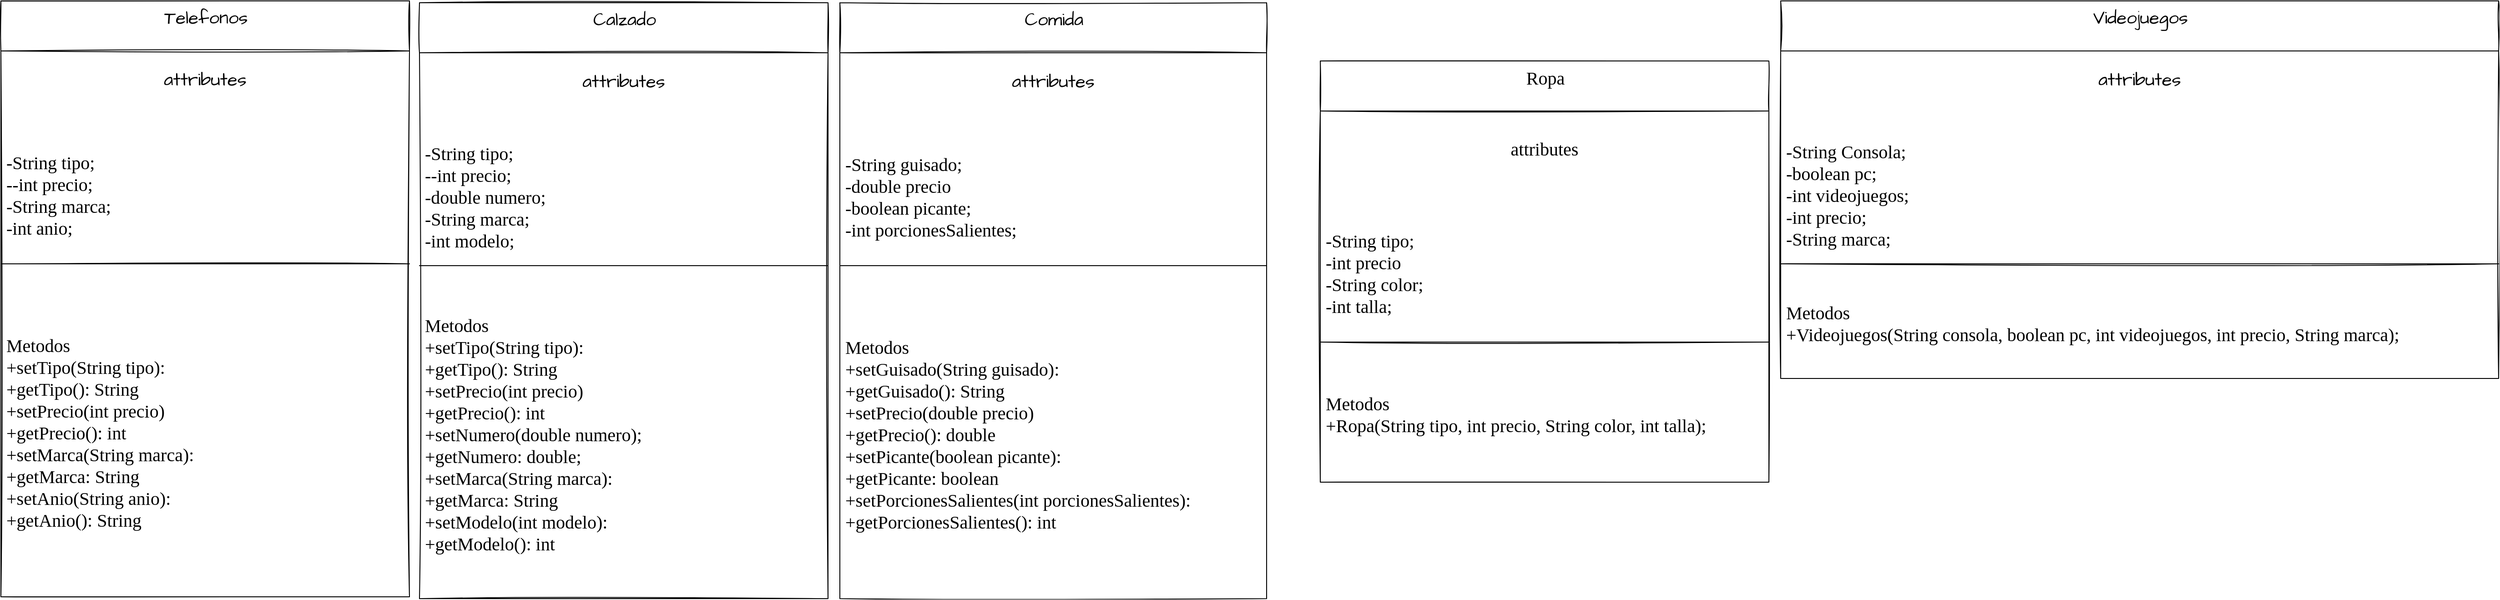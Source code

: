 <mxfile version="15.5.9" type="github">
  <diagram id="2QnwUB2ClqmYAk1SB9Mb" name="Page-1">
    <mxGraphModel dx="820" dy="1906" grid="0" gridSize="10" guides="1" tooltips="1" connect="1" arrows="1" fold="1" page="0" pageScale="1" pageWidth="827" pageHeight="1169" math="0" shadow="0">
      <root>
        <mxCell id="0" />
        <mxCell id="1" parent="0" />
        <mxCell id="I9A92WywnePdPpcuGTqa-11" value="Telefonos" style="swimlane;fontStyle=0;align=center;verticalAlign=top;childLayout=stackLayout;horizontal=1;startSize=55;horizontalStack=0;resizeParent=1;resizeParentMax=0;resizeLast=0;collapsible=0;marginBottom=0;html=1;sketch=1;hachureGap=4;pointerEvents=0;fontFamily=Architects Daughter;fontSource=https%3A%2F%2Ffonts.googleapis.com%2Fcss%3Ffamily%3DArchitects%2BDaughter;fontSize=20;" vertex="1" parent="1">
          <mxGeometry x="618" y="-473" width="449" height="655" as="geometry" />
        </mxCell>
        <mxCell id="I9A92WywnePdPpcuGTqa-12" value="attributes" style="text;html=1;strokeColor=none;fillColor=none;align=center;verticalAlign=middle;spacingLeft=4;spacingRight=4;overflow=hidden;rotatable=0;points=[[0,0.5],[1,0.5]];portConstraint=eastwest;sketch=1;hachureGap=4;pointerEvents=0;fontFamily=Architects Daughter;fontSource=https%3A%2F%2Ffonts.googleapis.com%2Fcss%3Ffamily%3DArchitects%2BDaughter;fontSize=20;" vertex="1" parent="I9A92WywnePdPpcuGTqa-11">
          <mxGeometry y="55" width="449" height="62" as="geometry" />
        </mxCell>
        <mxCell id="I9A92WywnePdPpcuGTqa-13" value="&lt;div&gt;&lt;br&gt;&lt;/div&gt;&lt;div&gt;-String tipo;&lt;/div&gt;&lt;div&gt;--int precio;&lt;/div&gt;&lt;div&gt;-String marca;&lt;/div&gt;&lt;div&gt;-int anio;&lt;br&gt;&lt;/div&gt;" style="text;html=1;strokeColor=none;fillColor=none;align=left;verticalAlign=middle;spacingLeft=4;spacingRight=4;overflow=hidden;rotatable=0;points=[[0,0.5],[1,0.5]];portConstraint=eastwest;sketch=1;hachureGap=4;pointerEvents=0;fontFamily=Comic Sans MS;fontSize=20;" vertex="1" parent="I9A92WywnePdPpcuGTqa-11">
          <mxGeometry y="117" width="449" height="168" as="geometry" />
        </mxCell>
        <mxCell id="I9A92WywnePdPpcuGTqa-16" value="" style="line;strokeWidth=1;fillColor=none;align=left;verticalAlign=middle;spacingTop=-1;spacingLeft=3;spacingRight=3;rotatable=0;labelPosition=right;points=[];portConstraint=eastwest;sketch=1;hachureGap=4;pointerEvents=0;fontFamily=Architects Daughter;fontSource=https%3A%2F%2Ffonts.googleapis.com%2Fcss%3Ffamily%3DArchitects%2BDaughter;fontSize=20;" vertex="1" parent="I9A92WywnePdPpcuGTqa-11">
          <mxGeometry y="285" width="449" height="8" as="geometry" />
        </mxCell>
        <mxCell id="I9A92WywnePdPpcuGTqa-18" value="&lt;div&gt;Metodos&lt;/div&gt;&lt;div&gt;+setTipo(String tipo):&lt;br&gt;&lt;/div&gt;&lt;div&gt;+getTipo(): String&lt;/div&gt;&lt;div&gt;+setPrecio(int precio)&lt;/div&gt;&lt;div&gt;+getPrecio(): int&lt;/div&gt;&lt;div&gt;+setMarca(String marca):&lt;/div&gt;&lt;div&gt;+getMarca: String&lt;/div&gt;&lt;div&gt;+setAnio(String anio):&lt;/div&gt;&lt;div&gt;+getAnio(): String&lt;/div&gt;" style="text;html=1;strokeColor=none;fillColor=none;align=left;verticalAlign=middle;spacingLeft=4;spacingRight=4;overflow=hidden;rotatable=0;points=[[0,0.5],[1,0.5]];portConstraint=eastwest;sketch=1;hachureGap=4;pointerEvents=0;fontFamily=Comic Sans MS;fontSize=20;" vertex="1" parent="I9A92WywnePdPpcuGTqa-11">
          <mxGeometry y="293" width="449" height="362" as="geometry" />
        </mxCell>
        <mxCell id="I9A92WywnePdPpcuGTqa-43" value="Calzado" style="swimlane;fontStyle=0;align=center;verticalAlign=top;childLayout=stackLayout;horizontal=1;startSize=55;horizontalStack=0;resizeParent=1;resizeParentMax=0;resizeLast=0;collapsible=0;marginBottom=0;html=1;sketch=1;hachureGap=4;pointerEvents=0;fontFamily=Architects Daughter;fontSource=https%3A%2F%2Ffonts.googleapis.com%2Fcss%3Ffamily%3DArchitects%2BDaughter;fontSize=20;" vertex="1" parent="1">
          <mxGeometry x="1078" y="-471" width="449" height="655" as="geometry" />
        </mxCell>
        <mxCell id="I9A92WywnePdPpcuGTqa-44" value="attributes" style="text;html=1;strokeColor=none;fillColor=none;align=center;verticalAlign=middle;spacingLeft=4;spacingRight=4;overflow=hidden;rotatable=0;points=[[0,0.5],[1,0.5]];portConstraint=eastwest;sketch=1;hachureGap=4;pointerEvents=0;fontFamily=Architects Daughter;fontSource=https%3A%2F%2Ffonts.googleapis.com%2Fcss%3Ffamily%3DArchitects%2BDaughter;fontSize=20;" vertex="1" parent="I9A92WywnePdPpcuGTqa-43">
          <mxGeometry y="55" width="449" height="62" as="geometry" />
        </mxCell>
        <mxCell id="I9A92WywnePdPpcuGTqa-45" value="&lt;div&gt;&lt;br&gt;&lt;/div&gt;&lt;div&gt;-String tipo;&lt;/div&gt;&lt;div&gt;--int precio;&lt;/div&gt;&lt;div&gt;-double numero;&lt;br&gt;&lt;/div&gt;&lt;div&gt;-String marca;&lt;/div&gt;&lt;div&gt;-int modelo;&lt;br&gt;&lt;/div&gt;" style="text;html=1;strokeColor=none;fillColor=none;align=left;verticalAlign=middle;spacingLeft=4;spacingRight=4;overflow=hidden;rotatable=0;points=[[0,0.5],[1,0.5]];portConstraint=eastwest;sketch=1;hachureGap=4;pointerEvents=0;fontFamily=Comic Sans MS;fontSize=20;" vertex="1" parent="I9A92WywnePdPpcuGTqa-43">
          <mxGeometry y="117" width="449" height="168" as="geometry" />
        </mxCell>
        <mxCell id="I9A92WywnePdPpcuGTqa-46" value="" style="line;strokeWidth=1;fillColor=none;align=left;verticalAlign=middle;spacingTop=-1;spacingLeft=3;spacingRight=3;rotatable=0;labelPosition=right;points=[];portConstraint=eastwest;sketch=1;hachureGap=4;pointerEvents=0;fontFamily=Architects Daughter;fontSource=https%3A%2F%2Ffonts.googleapis.com%2Fcss%3Ffamily%3DArchitects%2BDaughter;fontSize=20;" vertex="1" parent="I9A92WywnePdPpcuGTqa-43">
          <mxGeometry y="285" width="449" height="8" as="geometry" />
        </mxCell>
        <mxCell id="I9A92WywnePdPpcuGTqa-47" value="&lt;div&gt;Metodos&lt;/div&gt;&lt;div&gt;+setTipo(String tipo):&lt;br&gt;&lt;/div&gt;&lt;div&gt;+getTipo(): String&lt;/div&gt;&lt;div&gt;+setPrecio(int precio)&lt;/div&gt;&lt;div&gt;+getPrecio(): int&lt;/div&gt;&lt;div&gt;+setNumero(double numero);&lt;/div&gt;&lt;div&gt;+getNumero: double;&lt;br&gt;&lt;/div&gt;&lt;div&gt;+setMarca(String marca):&lt;/div&gt;&lt;div&gt;+getMarca: String&lt;/div&gt;&lt;div&gt;+setModelo(int modelo):&lt;/div&gt;&lt;div&gt;+getModelo(): int&lt;br&gt;&lt;/div&gt;" style="text;html=1;strokeColor=none;fillColor=none;align=left;verticalAlign=middle;spacingLeft=4;spacingRight=4;overflow=hidden;rotatable=0;points=[[0,0.5],[1,0.5]];portConstraint=eastwest;sketch=1;hachureGap=4;pointerEvents=0;fontFamily=Comic Sans MS;fontSize=20;" vertex="1" parent="I9A92WywnePdPpcuGTqa-43">
          <mxGeometry y="293" width="449" height="362" as="geometry" />
        </mxCell>
        <mxCell id="I9A92WywnePdPpcuGTqa-48" value="Comida" style="swimlane;fontStyle=0;align=center;verticalAlign=top;childLayout=stackLayout;horizontal=1;startSize=55;horizontalStack=0;resizeParent=1;resizeParentMax=0;resizeLast=0;collapsible=0;marginBottom=0;html=1;sketch=1;hachureGap=4;pointerEvents=0;fontFamily=Architects Daughter;fontSource=https%3A%2F%2Ffonts.googleapis.com%2Fcss%3Ffamily%3DArchitects%2BDaughter;fontSize=20;" vertex="1" parent="1">
          <mxGeometry x="1540" y="-471" width="469" height="655" as="geometry" />
        </mxCell>
        <mxCell id="I9A92WywnePdPpcuGTqa-49" value="attributes" style="text;html=1;strokeColor=none;fillColor=none;align=center;verticalAlign=middle;spacingLeft=4;spacingRight=4;overflow=hidden;rotatable=0;points=[[0,0.5],[1,0.5]];portConstraint=eastwest;sketch=1;hachureGap=4;pointerEvents=0;fontFamily=Architects Daughter;fontSource=https%3A%2F%2Ffonts.googleapis.com%2Fcss%3Ffamily%3DArchitects%2BDaughter;fontSize=20;" vertex="1" parent="I9A92WywnePdPpcuGTqa-48">
          <mxGeometry y="55" width="469" height="62" as="geometry" />
        </mxCell>
        <mxCell id="I9A92WywnePdPpcuGTqa-50" value="&lt;div&gt;&lt;br&gt;&lt;/div&gt;&lt;div&gt;-String guisado;&lt;/div&gt;&lt;div&gt;-double precio&lt;/div&gt;&lt;div&gt;-boolean picante;&lt;/div&gt;&lt;div&gt;-int porcionesSalientes;&lt;br&gt;&lt;/div&gt;" style="text;html=1;strokeColor=none;fillColor=none;align=left;verticalAlign=middle;spacingLeft=4;spacingRight=4;overflow=hidden;rotatable=0;points=[[0,0.5],[1,0.5]];portConstraint=eastwest;sketch=1;hachureGap=4;pointerEvents=0;fontFamily=Comic Sans MS;fontSize=20;" vertex="1" parent="I9A92WywnePdPpcuGTqa-48">
          <mxGeometry y="117" width="469" height="168" as="geometry" />
        </mxCell>
        <mxCell id="I9A92WywnePdPpcuGTqa-51" value="" style="line;strokeWidth=1;fillColor=none;align=left;verticalAlign=middle;spacingTop=-1;spacingLeft=3;spacingRight=3;rotatable=0;labelPosition=right;points=[];portConstraint=eastwest;sketch=1;hachureGap=4;pointerEvents=0;fontFamily=Architects Daughter;fontSource=https%3A%2F%2Ffonts.googleapis.com%2Fcss%3Ffamily%3DArchitects%2BDaughter;fontSize=20;" vertex="1" parent="I9A92WywnePdPpcuGTqa-48">
          <mxGeometry y="285" width="469" height="8" as="geometry" />
        </mxCell>
        <mxCell id="I9A92WywnePdPpcuGTqa-52" value="&lt;div&gt;Metodos&lt;/div&gt;&lt;div&gt;+setGuisado(String guisado):&lt;br&gt;&lt;/div&gt;&lt;div&gt;+getGuisado(): String&lt;/div&gt;&lt;div&gt;+setPrecio(double precio)&lt;/div&gt;&lt;div&gt;+getPrecio(): double&lt;br&gt;&lt;/div&gt;&lt;div&gt;+setPicante(boolean picante):&lt;/div&gt;&lt;div&gt;+getPicante: boolean&lt;br&gt;&lt;/div&gt;&lt;div&gt;+setPorcionesSalientes(int porcionesSalientes):&lt;/div&gt;&lt;div&gt;+getPorcionesSalientes(): int&lt;br&gt;&lt;/div&gt;" style="text;html=1;strokeColor=none;fillColor=none;align=left;verticalAlign=middle;spacingLeft=4;spacingRight=4;overflow=hidden;rotatable=0;points=[[0,0.5],[1,0.5]];portConstraint=eastwest;sketch=1;hachureGap=4;pointerEvents=0;fontFamily=Comic Sans MS;fontSize=20;" vertex="1" parent="I9A92WywnePdPpcuGTqa-48">
          <mxGeometry y="293" width="469" height="362" as="geometry" />
        </mxCell>
        <mxCell id="I9A92WywnePdPpcuGTqa-53" value="Ropa" style="swimlane;fontStyle=0;align=center;verticalAlign=top;childLayout=stackLayout;horizontal=1;startSize=55;horizontalStack=0;resizeParent=1;resizeParentMax=0;resizeLast=0;collapsible=0;marginBottom=0;html=1;sketch=1;hachureGap=4;pointerEvents=0;fontFamily=Comic Sans MS;fontSize=20;" vertex="1" parent="1">
          <mxGeometry x="2068" y="-407" width="493" height="463" as="geometry" />
        </mxCell>
        <mxCell id="I9A92WywnePdPpcuGTqa-54" value="attributes" style="text;html=1;strokeColor=none;fillColor=none;align=center;verticalAlign=middle;spacingLeft=4;spacingRight=4;overflow=hidden;rotatable=0;points=[[0,0.5],[1,0.5]];portConstraint=eastwest;sketch=1;hachureGap=4;pointerEvents=0;fontFamily=Comic Sans MS;fontSize=20;" vertex="1" parent="I9A92WywnePdPpcuGTqa-53">
          <mxGeometry y="55" width="493" height="82" as="geometry" />
        </mxCell>
        <mxCell id="I9A92WywnePdPpcuGTqa-55" value="&lt;div&gt;&lt;br&gt;&lt;/div&gt;&lt;div&gt;-String tipo;&lt;/div&gt;&lt;div&gt;-int precio&lt;/div&gt;&lt;div&gt;-String color;&lt;/div&gt;&lt;div&gt;-int talla;&lt;br&gt;&lt;/div&gt;" style="text;html=1;strokeColor=none;fillColor=none;align=left;verticalAlign=middle;spacingLeft=4;spacingRight=4;overflow=hidden;rotatable=0;points=[[0,0.5],[1,0.5]];portConstraint=eastwest;sketch=1;hachureGap=4;pointerEvents=0;fontFamily=Comic Sans MS;fontSize=20;" vertex="1" parent="I9A92WywnePdPpcuGTqa-53">
          <mxGeometry y="137" width="493" height="168" as="geometry" />
        </mxCell>
        <mxCell id="I9A92WywnePdPpcuGTqa-56" value="" style="line;strokeWidth=1;fillColor=none;align=left;verticalAlign=middle;spacingTop=-1;spacingLeft=3;spacingRight=3;rotatable=0;labelPosition=right;points=[];portConstraint=eastwest;sketch=1;hachureGap=4;pointerEvents=0;fontFamily=Architects Daughter;fontSource=https%3A%2F%2Ffonts.googleapis.com%2Fcss%3Ffamily%3DArchitects%2BDaughter;fontSize=20;" vertex="1" parent="I9A92WywnePdPpcuGTqa-53">
          <mxGeometry y="305" width="493" height="8" as="geometry" />
        </mxCell>
        <mxCell id="I9A92WywnePdPpcuGTqa-57" value="&lt;div&gt;Metodos&lt;/div&gt;+Ropa(String tipo, int precio, String color, int talla);" style="text;html=1;strokeColor=none;fillColor=none;align=left;verticalAlign=middle;spacingLeft=4;spacingRight=4;overflow=hidden;rotatable=0;points=[[0,0.5],[1,0.5]];portConstraint=eastwest;sketch=1;hachureGap=4;pointerEvents=0;fontFamily=Comic Sans MS;fontSize=20;" vertex="1" parent="I9A92WywnePdPpcuGTqa-53">
          <mxGeometry y="313" width="493" height="150" as="geometry" />
        </mxCell>
        <mxCell id="I9A92WywnePdPpcuGTqa-58" value="Videojuegos" style="swimlane;fontStyle=0;align=center;verticalAlign=top;childLayout=stackLayout;horizontal=1;startSize=55;horizontalStack=0;resizeParent=1;resizeParentMax=0;resizeLast=0;collapsible=0;marginBottom=0;html=1;sketch=1;hachureGap=4;pointerEvents=0;fontFamily=Architects Daughter;fontSource=https%3A%2F%2Ffonts.googleapis.com%2Fcss%3Ffamily%3DArchitects%2BDaughter;fontSize=20;" vertex="1" parent="1">
          <mxGeometry x="2574" y="-473" width="789" height="415" as="geometry" />
        </mxCell>
        <mxCell id="I9A92WywnePdPpcuGTqa-59" value="attributes" style="text;html=1;strokeColor=none;fillColor=none;align=center;verticalAlign=middle;spacingLeft=4;spacingRight=4;overflow=hidden;rotatable=0;points=[[0,0.5],[1,0.5]];portConstraint=eastwest;sketch=1;hachureGap=4;pointerEvents=0;fontFamily=Architects Daughter;fontSource=https%3A%2F%2Ffonts.googleapis.com%2Fcss%3Ffamily%3DArchitects%2BDaughter;fontSize=20;" vertex="1" parent="I9A92WywnePdPpcuGTqa-58">
          <mxGeometry y="55" width="789" height="62" as="geometry" />
        </mxCell>
        <mxCell id="I9A92WywnePdPpcuGTqa-60" value="&lt;div&gt;&lt;br&gt;&lt;/div&gt;&lt;div&gt;-String Consola;&lt;/div&gt;&lt;div&gt;-boolean pc;&lt;/div&gt;&lt;div&gt;-int videojuegos;&lt;/div&gt;&lt;div&gt;-int precio;&lt;/div&gt;&lt;div&gt;-String marca;&lt;br&gt;&lt;/div&gt;" style="text;html=1;strokeColor=none;fillColor=none;align=left;verticalAlign=middle;spacingLeft=4;spacingRight=4;overflow=hidden;rotatable=0;points=[[0,0.5],[1,0.5]];portConstraint=eastwest;sketch=1;hachureGap=4;pointerEvents=0;fontFamily=Comic Sans MS;fontSize=20;" vertex="1" parent="I9A92WywnePdPpcuGTqa-58">
          <mxGeometry y="117" width="789" height="168" as="geometry" />
        </mxCell>
        <mxCell id="I9A92WywnePdPpcuGTqa-61" value="" style="line;strokeWidth=1;fillColor=none;align=left;verticalAlign=middle;spacingTop=-1;spacingLeft=3;spacingRight=3;rotatable=0;labelPosition=right;points=[];portConstraint=eastwest;sketch=1;hachureGap=4;pointerEvents=0;fontFamily=Architects Daughter;fontSource=https%3A%2F%2Ffonts.googleapis.com%2Fcss%3Ffamily%3DArchitects%2BDaughter;fontSize=20;" vertex="1" parent="I9A92WywnePdPpcuGTqa-58">
          <mxGeometry y="285" width="789" height="8" as="geometry" />
        </mxCell>
        <mxCell id="I9A92WywnePdPpcuGTqa-62" value="&lt;div&gt;Metodos&lt;/div&gt;+Videojuegos(String consola, boolean pc, int videojuegos, int precio, String marca);" style="text;html=1;strokeColor=none;fillColor=none;align=left;verticalAlign=middle;spacingLeft=4;spacingRight=4;overflow=hidden;rotatable=0;points=[[0,0.5],[1,0.5]];portConstraint=eastwest;sketch=1;hachureGap=4;pointerEvents=0;fontFamily=Comic Sans MS;fontSize=20;" vertex="1" parent="I9A92WywnePdPpcuGTqa-58">
          <mxGeometry y="293" width="789" height="122" as="geometry" />
        </mxCell>
      </root>
    </mxGraphModel>
  </diagram>
</mxfile>

